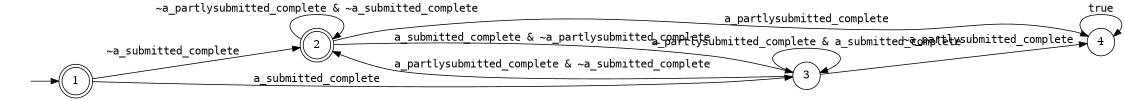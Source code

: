 digraph MONA_DFA {
 rankdir = LR;
 center = true;
 size = "7.5,10.5";
 edge [fontname = Courier];
 node [height = .5, width = .5];
 node [shape = doublecircle]; 1; 2;
 node [shape = circle]; 1;
 init [shape = plaintext, label = ""];
 init -> 1;
 1 -> 2 [label="~a_submitted_complete"];
 1 -> 3 [label="a_submitted_complete"];
 2 -> 2 [label="~a_partlysubmitted_complete & ~a_submitted_complete"];
 2 -> 4 [label="a_partlysubmitted_complete"];
 2 -> 3 [label="a_submitted_complete & ~a_partlysubmitted_complete"];
 3 -> 4 [label="~a_partlysubmitted_complete"];
 3 -> 2 [label="a_partlysubmitted_complete & ~a_submitted_complete"];
 3 -> 3 [label="a_partlysubmitted_complete & a_submitted_complete"];
 4 -> 4 [label="true"];
}